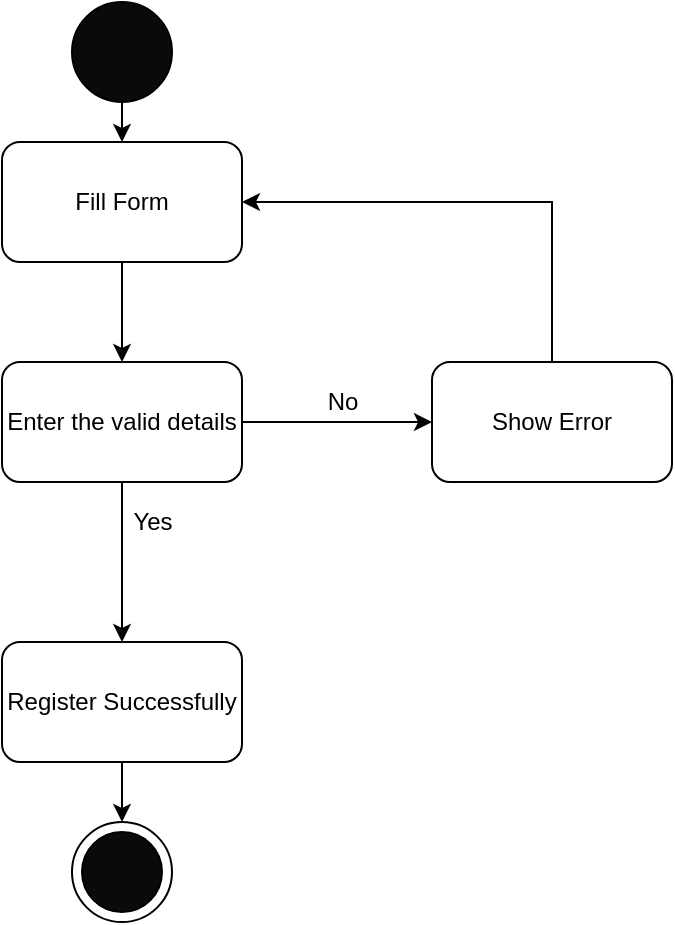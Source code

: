 <mxfile version="16.4.3" type="device"><diagram id="zAXtwYM5_Yiz9pQEBJkd" name="Page-1"><mxGraphModel dx="486" dy="1077" grid="1" gridSize="10" guides="1" tooltips="1" connect="1" arrows="1" fold="1" page="1" pageScale="1" pageWidth="827" pageHeight="1169" math="0" shadow="0"><root><mxCell id="0"/><mxCell id="1" parent="0"/><mxCell id="isfXv0DuhAI8vXiQAEQB-5" style="edgeStyle=orthogonalEdgeStyle;rounded=0;orthogonalLoop=1;jettySize=auto;html=1;exitX=0.5;exitY=1;exitDx=0;exitDy=0;entryX=0.5;entryY=0;entryDx=0;entryDy=0;" edge="1" parent="1" source="isfXv0DuhAI8vXiQAEQB-2" target="isfXv0DuhAI8vXiQAEQB-3"><mxGeometry relative="1" as="geometry"/></mxCell><mxCell id="isfXv0DuhAI8vXiQAEQB-2" value="" style="ellipse;whiteSpace=wrap;html=1;aspect=fixed;fillColor=#0A0A0A;" vertex="1" parent="1"><mxGeometry x="180" y="110" width="50" height="50" as="geometry"/></mxCell><mxCell id="isfXv0DuhAI8vXiQAEQB-9" style="edgeStyle=orthogonalEdgeStyle;rounded=0;orthogonalLoop=1;jettySize=auto;html=1;exitX=0.5;exitY=1;exitDx=0;exitDy=0;" edge="1" parent="1" source="isfXv0DuhAI8vXiQAEQB-3" target="isfXv0DuhAI8vXiQAEQB-7"><mxGeometry relative="1" as="geometry"/></mxCell><mxCell id="isfXv0DuhAI8vXiQAEQB-3" value="Fill Form" style="rounded=1;whiteSpace=wrap;html=1;fillColor=#FFFFFF;" vertex="1" parent="1"><mxGeometry x="145" y="180" width="120" height="60" as="geometry"/></mxCell><mxCell id="isfXv0DuhAI8vXiQAEQB-12" value="" style="edgeStyle=orthogonalEdgeStyle;rounded=0;orthogonalLoop=1;jettySize=auto;html=1;" edge="1" parent="1" source="isfXv0DuhAI8vXiQAEQB-7" target="isfXv0DuhAI8vXiQAEQB-11"><mxGeometry relative="1" as="geometry"/></mxCell><mxCell id="isfXv0DuhAI8vXiQAEQB-15" value="" style="edgeStyle=orthogonalEdgeStyle;rounded=0;orthogonalLoop=1;jettySize=auto;html=1;" edge="1" parent="1" source="isfXv0DuhAI8vXiQAEQB-7" target="isfXv0DuhAI8vXiQAEQB-14"><mxGeometry relative="1" as="geometry"/></mxCell><mxCell id="isfXv0DuhAI8vXiQAEQB-7" value="Enter the valid details" style="rounded=1;whiteSpace=wrap;html=1;fillColor=#FFFFFF;" vertex="1" parent="1"><mxGeometry x="145" y="290" width="120" height="60" as="geometry"/></mxCell><mxCell id="isfXv0DuhAI8vXiQAEQB-20" style="edgeStyle=orthogonalEdgeStyle;rounded=0;orthogonalLoop=1;jettySize=auto;html=1;exitX=0.5;exitY=1;exitDx=0;exitDy=0;" edge="1" parent="1" source="isfXv0DuhAI8vXiQAEQB-11" target="isfXv0DuhAI8vXiQAEQB-19"><mxGeometry relative="1" as="geometry"/></mxCell><mxCell id="isfXv0DuhAI8vXiQAEQB-11" value="Register Successfully" style="whiteSpace=wrap;html=1;fillColor=#FFFFFF;rounded=1;" vertex="1" parent="1"><mxGeometry x="145" y="430" width="120" height="60" as="geometry"/></mxCell><mxCell id="isfXv0DuhAI8vXiQAEQB-16" style="edgeStyle=orthogonalEdgeStyle;rounded=0;orthogonalLoop=1;jettySize=auto;html=1;exitX=0.5;exitY=0;exitDx=0;exitDy=0;entryX=1;entryY=0.5;entryDx=0;entryDy=0;" edge="1" parent="1" source="isfXv0DuhAI8vXiQAEQB-14" target="isfXv0DuhAI8vXiQAEQB-3"><mxGeometry relative="1" as="geometry"/></mxCell><mxCell id="isfXv0DuhAI8vXiQAEQB-14" value="Show Error" style="whiteSpace=wrap;html=1;fillColor=#FFFFFF;rounded=1;" vertex="1" parent="1"><mxGeometry x="360" y="290" width="120" height="60" as="geometry"/></mxCell><mxCell id="isfXv0DuhAI8vXiQAEQB-17" value="No" style="text;html=1;align=center;verticalAlign=middle;resizable=0;points=[];autosize=1;strokeColor=none;fillColor=none;" vertex="1" parent="1"><mxGeometry x="300" y="300" width="30" height="20" as="geometry"/></mxCell><mxCell id="isfXv0DuhAI8vXiQAEQB-18" value="Yes" style="text;html=1;align=center;verticalAlign=middle;resizable=0;points=[];autosize=1;strokeColor=none;fillColor=none;" vertex="1" parent="1"><mxGeometry x="200" y="360" width="40" height="20" as="geometry"/></mxCell><mxCell id="isfXv0DuhAI8vXiQAEQB-19" value="" style="ellipse;whiteSpace=wrap;html=1;aspect=fixed;fillColor=#FFFFFF;" vertex="1" parent="1"><mxGeometry x="180" y="520" width="50" height="50" as="geometry"/></mxCell><mxCell id="isfXv0DuhAI8vXiQAEQB-21" value="" style="ellipse;whiteSpace=wrap;html=1;aspect=fixed;fillColor=#0A0A0A;" vertex="1" parent="1"><mxGeometry x="185" y="525" width="40" height="40" as="geometry"/></mxCell></root></mxGraphModel></diagram></mxfile>
